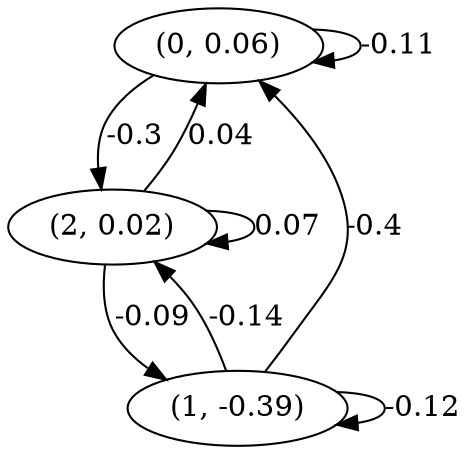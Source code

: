 digraph {
    0 [ label = "(0, 0.06)" ]
    1 [ label = "(1, -0.39)" ]
    2 [ label = "(2, 0.02)" ]
    0 -> 0 [ label = "-0.11" ]
    1 -> 1 [ label = "-0.12" ]
    2 -> 2 [ label = "0.07" ]
    1 -> 0 [ label = "-0.4" ]
    2 -> 0 [ label = "0.04" ]
    2 -> 1 [ label = "-0.09" ]
    0 -> 2 [ label = "-0.3" ]
    1 -> 2 [ label = "-0.14" ]
}

